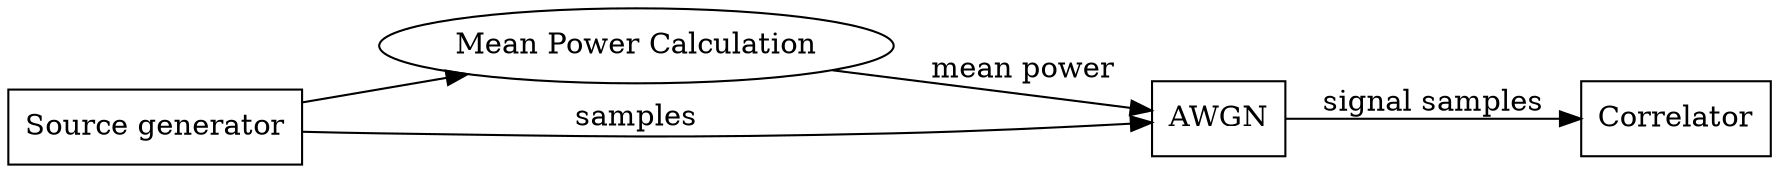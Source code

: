 digraph G {
    rankdir=LR 
    
    source_generator [shape=box, label="Source generator"];
    mean_power [shape=ellipse, label="Mean Power Calculation"];
    AWGN [shape=box, label="AWGN"];
    correlator [shape=box, label="Correlator"];
    
    source_generator -> AWGN [label="samples"];
    source_generator -> mean_power;
    mean_power -> AWGN [label="mean power"];
    AWGN -> correlator [label="signal samples"];
}
